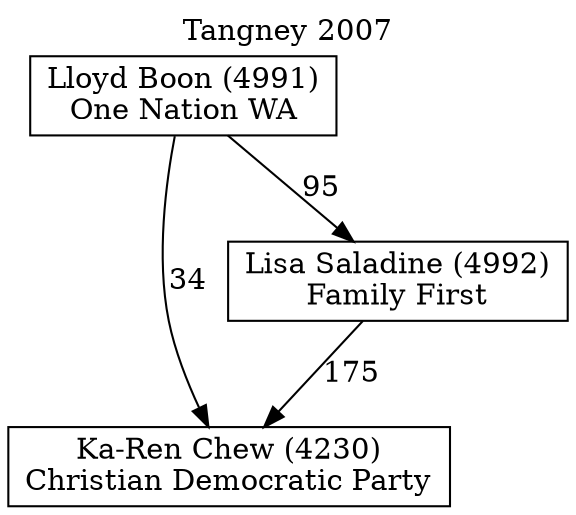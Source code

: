 // House preference flow
digraph "Ka-Ren Chew (4230)_Tangney_2007" {
	graph [label="Tangney 2007" labelloc=t mclimit=10]
	node [shape=box]
	"Ka-Ren Chew (4230)" [label="Ka-Ren Chew (4230)
Christian Democratic Party"]
	"Lisa Saladine (4992)" [label="Lisa Saladine (4992)
Family First"]
	"Lloyd Boon (4991)" [label="Lloyd Boon (4991)
One Nation WA"]
	"Lisa Saladine (4992)" -> "Ka-Ren Chew (4230)" [label=175]
	"Lloyd Boon (4991)" -> "Lisa Saladine (4992)" [label=95]
	"Lloyd Boon (4991)" -> "Ka-Ren Chew (4230)" [label=34]
}

